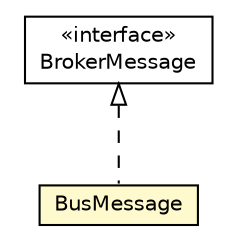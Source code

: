 #!/usr/local/bin/dot
#
# Class diagram 
# Generated by UMLGraph version R5_6-24-gf6e263 (http://www.umlgraph.org/)
#

digraph G {
	edge [fontname="Helvetica",fontsize=10,labelfontname="Helvetica",labelfontsize=10];
	node [fontname="Helvetica",fontsize=10,shape=plaintext];
	nodesep=0.25;
	ranksep=0.5;
	// org.universAAL.middleware.brokers.message.BrokerMessage
	c110995 [label=<<table title="org.universAAL.middleware.brokers.message.BrokerMessage" border="0" cellborder="1" cellspacing="0" cellpadding="2" port="p" href="../../brokers/message/BrokerMessage.html">
		<tr><td><table border="0" cellspacing="0" cellpadding="1">
<tr><td align="center" balign="center"> &#171;interface&#187; </td></tr>
<tr><td align="center" balign="center"> BrokerMessage </td></tr>
		</table></td></tr>
		</table>>, URL="../../brokers/message/BrokerMessage.html", fontname="Helvetica", fontcolor="black", fontsize=10.0];
	// org.universAAL.middleware.bus.msg.BusMessage
	c111116 [label=<<table title="org.universAAL.middleware.bus.msg.BusMessage" border="0" cellborder="1" cellspacing="0" cellpadding="2" port="p" bgcolor="lemonChiffon" href="./BusMessage.html">
		<tr><td><table border="0" cellspacing="0" cellpadding="1">
<tr><td align="center" balign="center"> BusMessage </td></tr>
		</table></td></tr>
		</table>>, URL="./BusMessage.html", fontname="Helvetica", fontcolor="black", fontsize=10.0];
	//org.universAAL.middleware.bus.msg.BusMessage implements org.universAAL.middleware.brokers.message.BrokerMessage
	c110995:p -> c111116:p [dir=back,arrowtail=empty,style=dashed];
}

